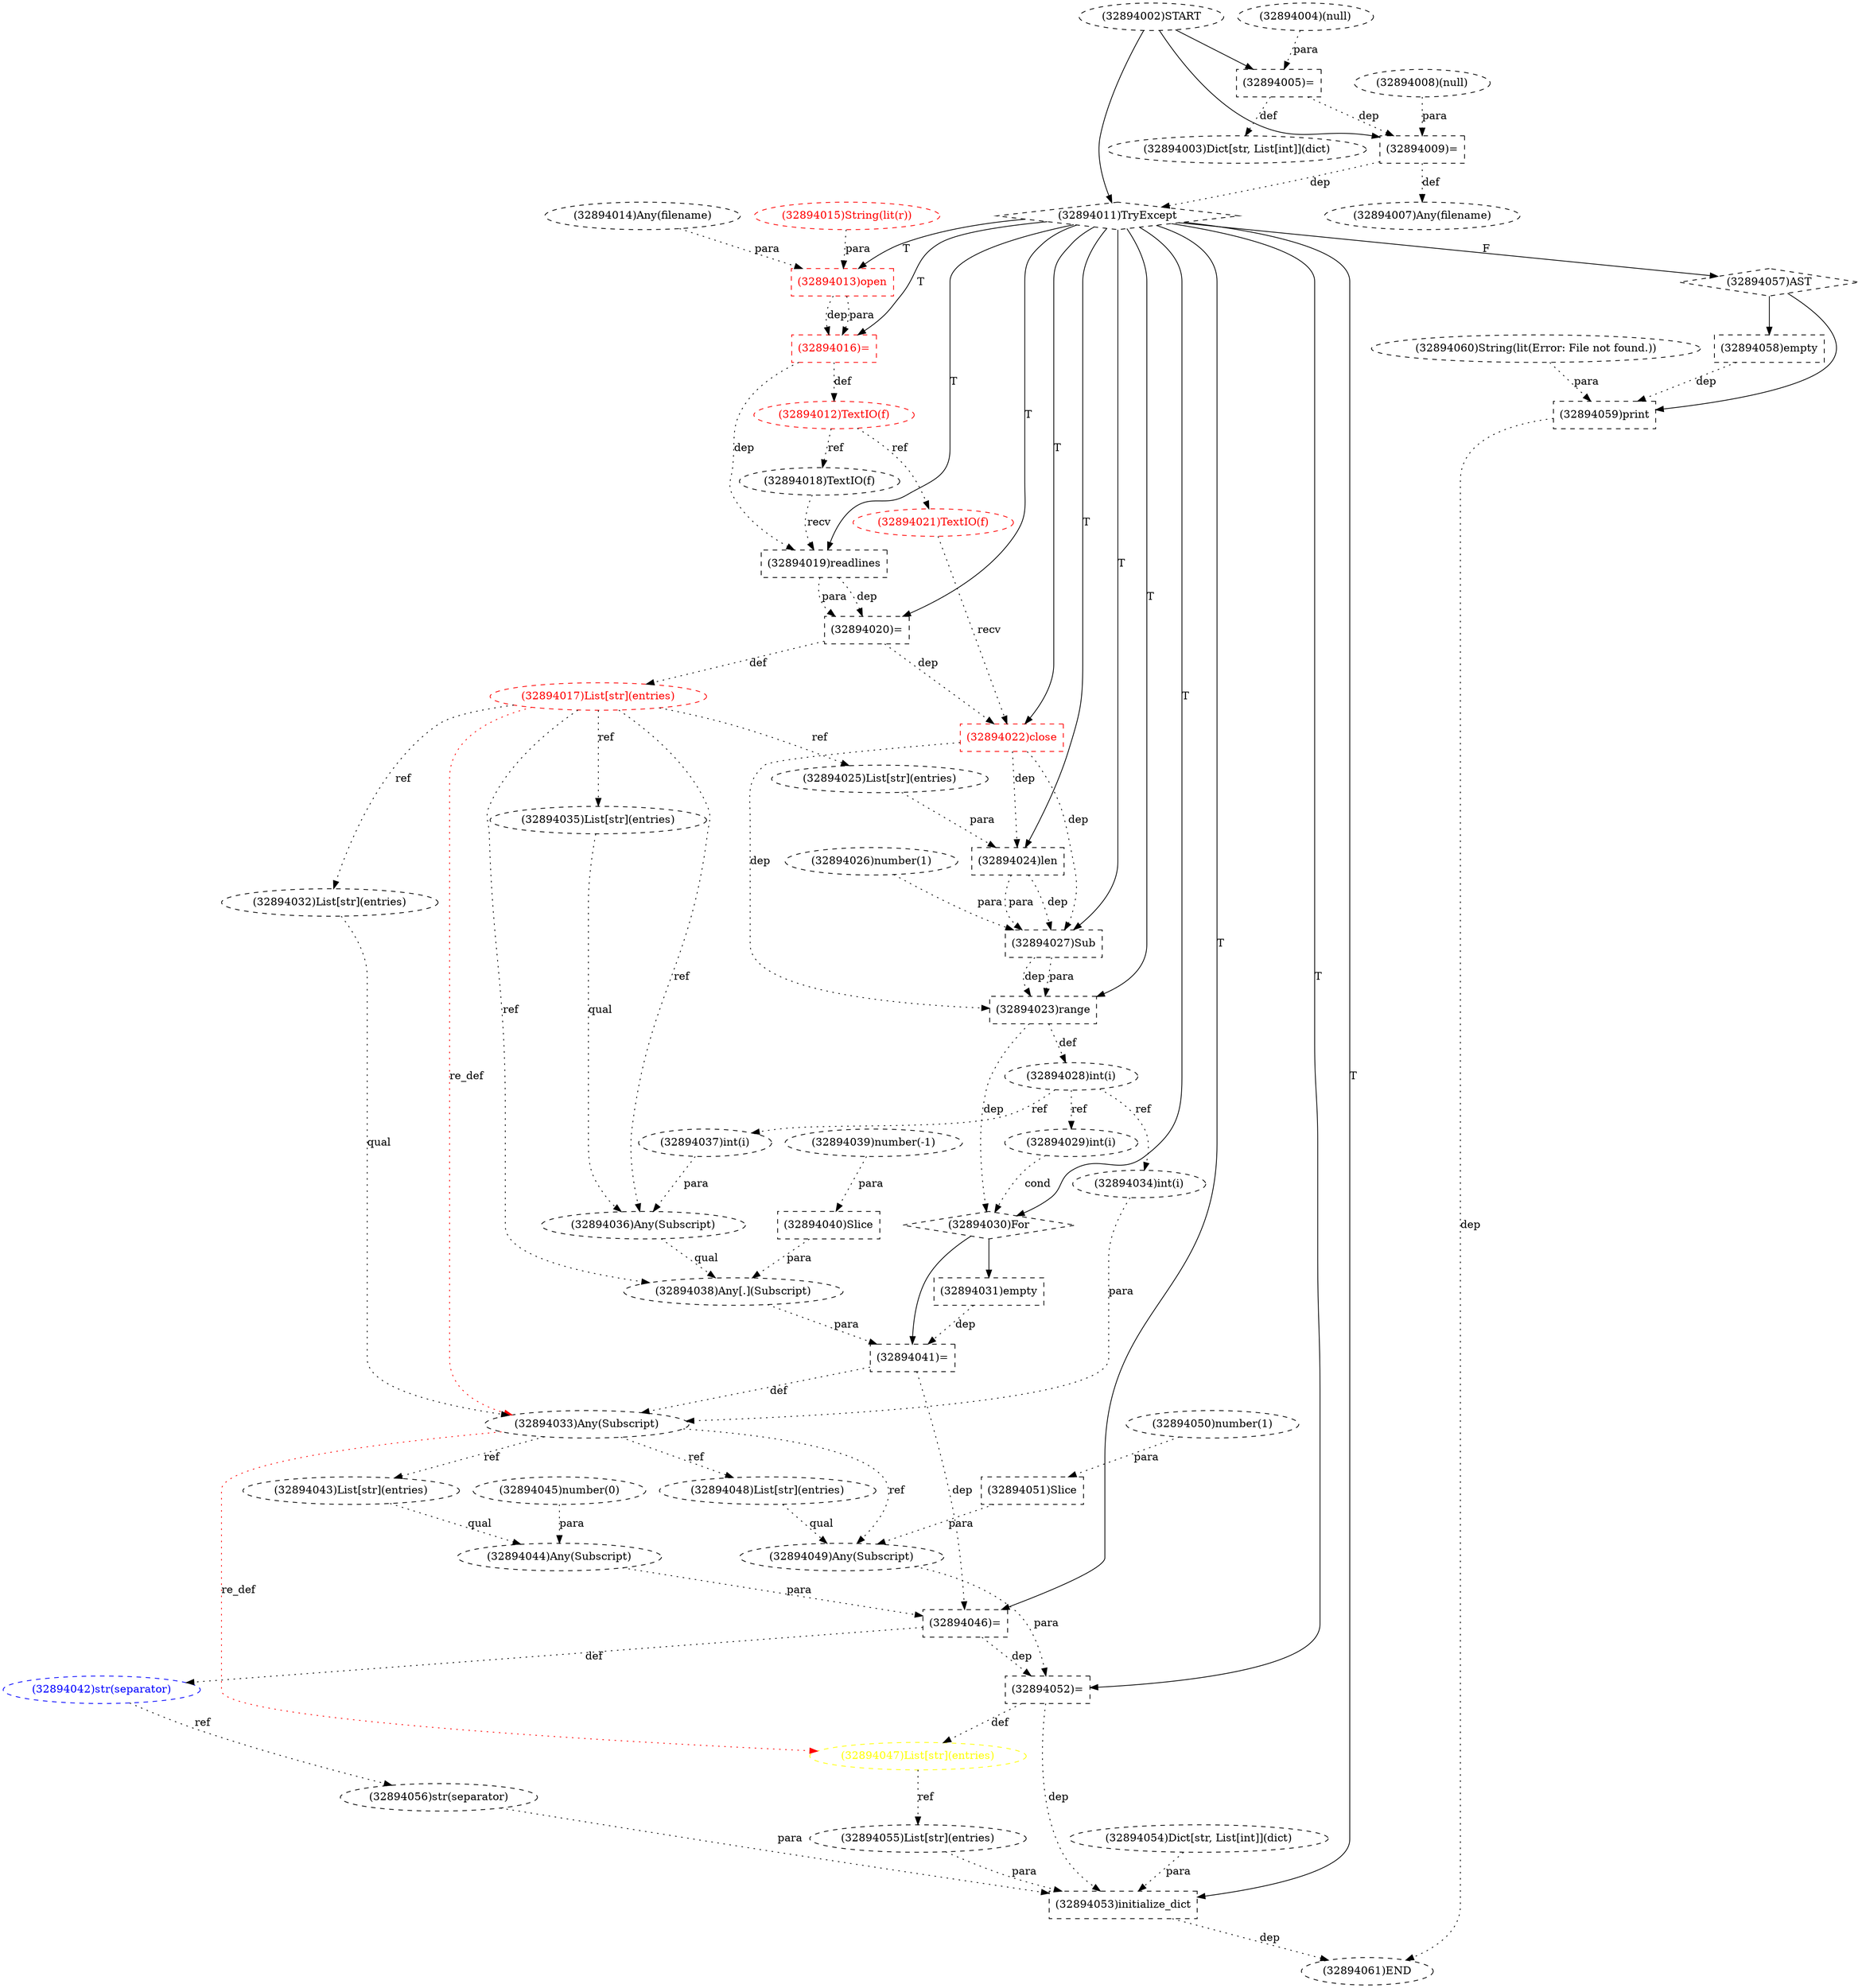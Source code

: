 digraph G {
1 [label="(32894041)=" shape=box style=dashed]
2 [label="(32894008)(null)" shape=ellipse style=dashed]
3 [label="(32894042)str(separator)" shape=ellipse style=dashed color=blue fontcolor=blue]
4 [label="(32894009)=" shape=box style=dashed]
5 [label="(32894048)List[str](entries)" shape=ellipse style=dashed]
6 [label="(32894003)Dict[str, List[int]](dict)" shape=ellipse style=dashed]
7 [label="(32894012)TextIO(f)" shape=ellipse style=dashed color=red fontcolor=red]
8 [label="(32894033)Any(Subscript)" shape=ellipse style=dashed]
9 [label="(32894036)Any(Subscript)" shape=ellipse style=dashed]
10 [label="(32894057)AST" shape=diamond style=dashed]
11 [label="(32894039)number(-1)" shape=ellipse style=dashed]
12 [label="(32894053)initialize_dict" shape=box style=dashed]
13 [label="(32894026)number(1)" shape=ellipse style=dashed]
14 [label="(32894045)number(0)" shape=ellipse style=dashed]
15 [label="(32894058)empty" shape=box style=dashed]
16 [label="(32894017)List[str](entries)" shape=ellipse style=dashed color=red fontcolor=red]
17 [label="(32894043)List[str](entries)" shape=ellipse style=dashed]
18 [label="(32894004)(null)" shape=ellipse style=dashed]
19 [label="(32894037)int(i)" shape=ellipse style=dashed]
20 [label="(32894016)=" shape=box style=dashed color=red fontcolor=red]
21 [label="(32894029)int(i)" shape=ellipse style=dashed]
22 [label="(32894027)Sub" shape=box style=dashed]
23 [label="(32894038)Any[.](Subscript)" shape=ellipse style=dashed]
24 [label="(32894049)Any(Subscript)" shape=ellipse style=dashed]
25 [label="(32894034)int(i)" shape=ellipse style=dashed]
26 [label="(32894014)Any(filename)" shape=ellipse style=dashed]
27 [label="(32894019)readlines" shape=box style=dashed]
28 [label="(32894055)List[str](entries)" shape=ellipse style=dashed]
29 [label="(32894059)print" shape=box style=dashed]
30 [label="(32894061)END" style=dashed]
31 [label="(32894020)=" shape=box style=dashed]
32 [label="(32894028)int(i)" shape=ellipse style=dashed color=black fontcolor=black]
33 [label="(32894002)START" style=dashed]
34 [label="(32894030)For" shape=diamond style=dashed]
35 [label="(32894025)List[str](entries)" shape=ellipse style=dashed]
36 [label="(32894054)Dict[str, List[int]](dict)" shape=ellipse style=dashed]
37 [label="(32894022)close" shape=box style=dashed color=red fontcolor=red]
38 [label="(32894021)TextIO(f)" shape=ellipse style=dashed color=red fontcolor=red]
39 [label="(32894024)len" shape=box style=dashed]
40 [label="(32894013)open" shape=box style=dashed color=red fontcolor=red]
41 [label="(32894051)Slice" shape=box style=dashed]
42 [label="(32894047)List[str](entries)" shape=ellipse style=dashed color=yellow fontcolor=yellow]
43 [label="(32894031)empty" shape=box style=dashed]
44 [label="(32894005)=" shape=box style=dashed]
45 [label="(32894035)List[str](entries)" shape=ellipse style=dashed]
46 [label="(32894007)Any(filename)" shape=ellipse style=dashed]
47 [label="(32894011)TryExcept" shape=diamond style=dashed]
48 [label="(32894015)String(lit(r))" shape=ellipse style=dashed color=red fontcolor=red]
49 [label="(32894023)range" shape=box style=dashed]
50 [label="(32894040)Slice" shape=box style=dashed]
51 [label="(32894052)=" shape=box style=dashed]
52 [label="(32894018)TextIO(f)" shape=ellipse style=dashed]
53 [label="(32894060)String(lit(Error: File not found.))" shape=ellipse style=dashed]
54 [label="(32894044)Any(Subscript)" shape=ellipse style=dashed]
55 [label="(32894056)str(separator)" shape=ellipse style=dashed]
56 [label="(32894046)=" shape=box style=dashed]
57 [label="(32894032)List[str](entries)" shape=ellipse style=dashed]
58 [label="(32894050)number(1)" shape=ellipse style=dashed]
34 -> 1 [label="" style=solid];
23 -> 1 [label="para" style=dotted];
43 -> 1 [label="dep" style=dotted];
56 -> 3 [label="def" style=dotted];
33 -> 4 [label="" style=solid];
2 -> 4 [label="para" style=dotted];
44 -> 4 [label="dep" style=dotted];
8 -> 5 [label="ref" style=dotted];
44 -> 6 [label="def" style=dotted];
20 -> 7 [label="def" style=dotted];
57 -> 8 [label="qual" style=dotted];
25 -> 8 [label="para" style=dotted];
1 -> 8 [label="def" style=dotted];
16 -> 8 [label="re_def" style=dotted color=red];
45 -> 9 [label="qual" style=dotted];
19 -> 9 [label="para" style=dotted];
16 -> 9 [label="ref" style=dotted];
47 -> 10 [label="F"];
47 -> 12 [label="T"];
36 -> 12 [label="para" style=dotted];
28 -> 12 [label="para" style=dotted];
55 -> 12 [label="para" style=dotted];
51 -> 12 [label="dep" style=dotted];
10 -> 15 [label="" style=solid];
31 -> 16 [label="def" style=dotted];
8 -> 17 [label="ref" style=dotted];
32 -> 19 [label="ref" style=dotted];
47 -> 20 [label="T"];
40 -> 20 [label="dep" style=dotted];
40 -> 20 [label="para" style=dotted];
32 -> 21 [label="ref" style=dotted];
47 -> 22 [label="T"];
39 -> 22 [label="dep" style=dotted];
39 -> 22 [label="para" style=dotted];
13 -> 22 [label="para" style=dotted];
37 -> 22 [label="dep" style=dotted];
9 -> 23 [label="qual" style=dotted];
50 -> 23 [label="para" style=dotted];
16 -> 23 [label="ref" style=dotted];
5 -> 24 [label="qual" style=dotted];
41 -> 24 [label="para" style=dotted];
8 -> 24 [label="ref" style=dotted];
32 -> 25 [label="ref" style=dotted];
47 -> 27 [label="T"];
52 -> 27 [label="recv" style=dotted];
20 -> 27 [label="dep" style=dotted];
42 -> 28 [label="ref" style=dotted];
10 -> 29 [label="" style=solid];
53 -> 29 [label="para" style=dotted];
15 -> 29 [label="dep" style=dotted];
12 -> 30 [label="dep" style=dotted];
29 -> 30 [label="dep" style=dotted];
47 -> 31 [label="T"];
27 -> 31 [label="dep" style=dotted];
27 -> 31 [label="para" style=dotted];
49 -> 32 [label="def" style=dotted];
47 -> 34 [label="T"];
49 -> 34 [label="dep" style=dotted];
21 -> 34 [label="cond" style=dotted];
16 -> 35 [label="ref" style=dotted];
47 -> 37 [label="T"];
38 -> 37 [label="recv" style=dotted];
31 -> 37 [label="dep" style=dotted];
7 -> 38 [label="ref" style=dotted];
47 -> 39 [label="T"];
35 -> 39 [label="para" style=dotted];
37 -> 39 [label="dep" style=dotted];
47 -> 40 [label="T"];
26 -> 40 [label="para" style=dotted];
48 -> 40 [label="para" style=dotted];
58 -> 41 [label="para" style=dotted];
51 -> 42 [label="def" style=dotted];
8 -> 42 [label="re_def" style=dotted color=red];
34 -> 43 [label="" style=solid];
33 -> 44 [label="" style=solid];
18 -> 44 [label="para" style=dotted];
16 -> 45 [label="ref" style=dotted];
4 -> 46 [label="def" style=dotted];
33 -> 47 [label="" style=solid];
4 -> 47 [label="dep" style=dotted];
47 -> 49 [label="T"];
22 -> 49 [label="dep" style=dotted];
22 -> 49 [label="para" style=dotted];
37 -> 49 [label="dep" style=dotted];
11 -> 50 [label="para" style=dotted];
47 -> 51 [label="T"];
24 -> 51 [label="para" style=dotted];
56 -> 51 [label="dep" style=dotted];
7 -> 52 [label="ref" style=dotted];
17 -> 54 [label="qual" style=dotted];
14 -> 54 [label="para" style=dotted];
3 -> 55 [label="ref" style=dotted];
47 -> 56 [label="T"];
54 -> 56 [label="para" style=dotted];
1 -> 56 [label="dep" style=dotted];
16 -> 57 [label="ref" style=dotted];
}